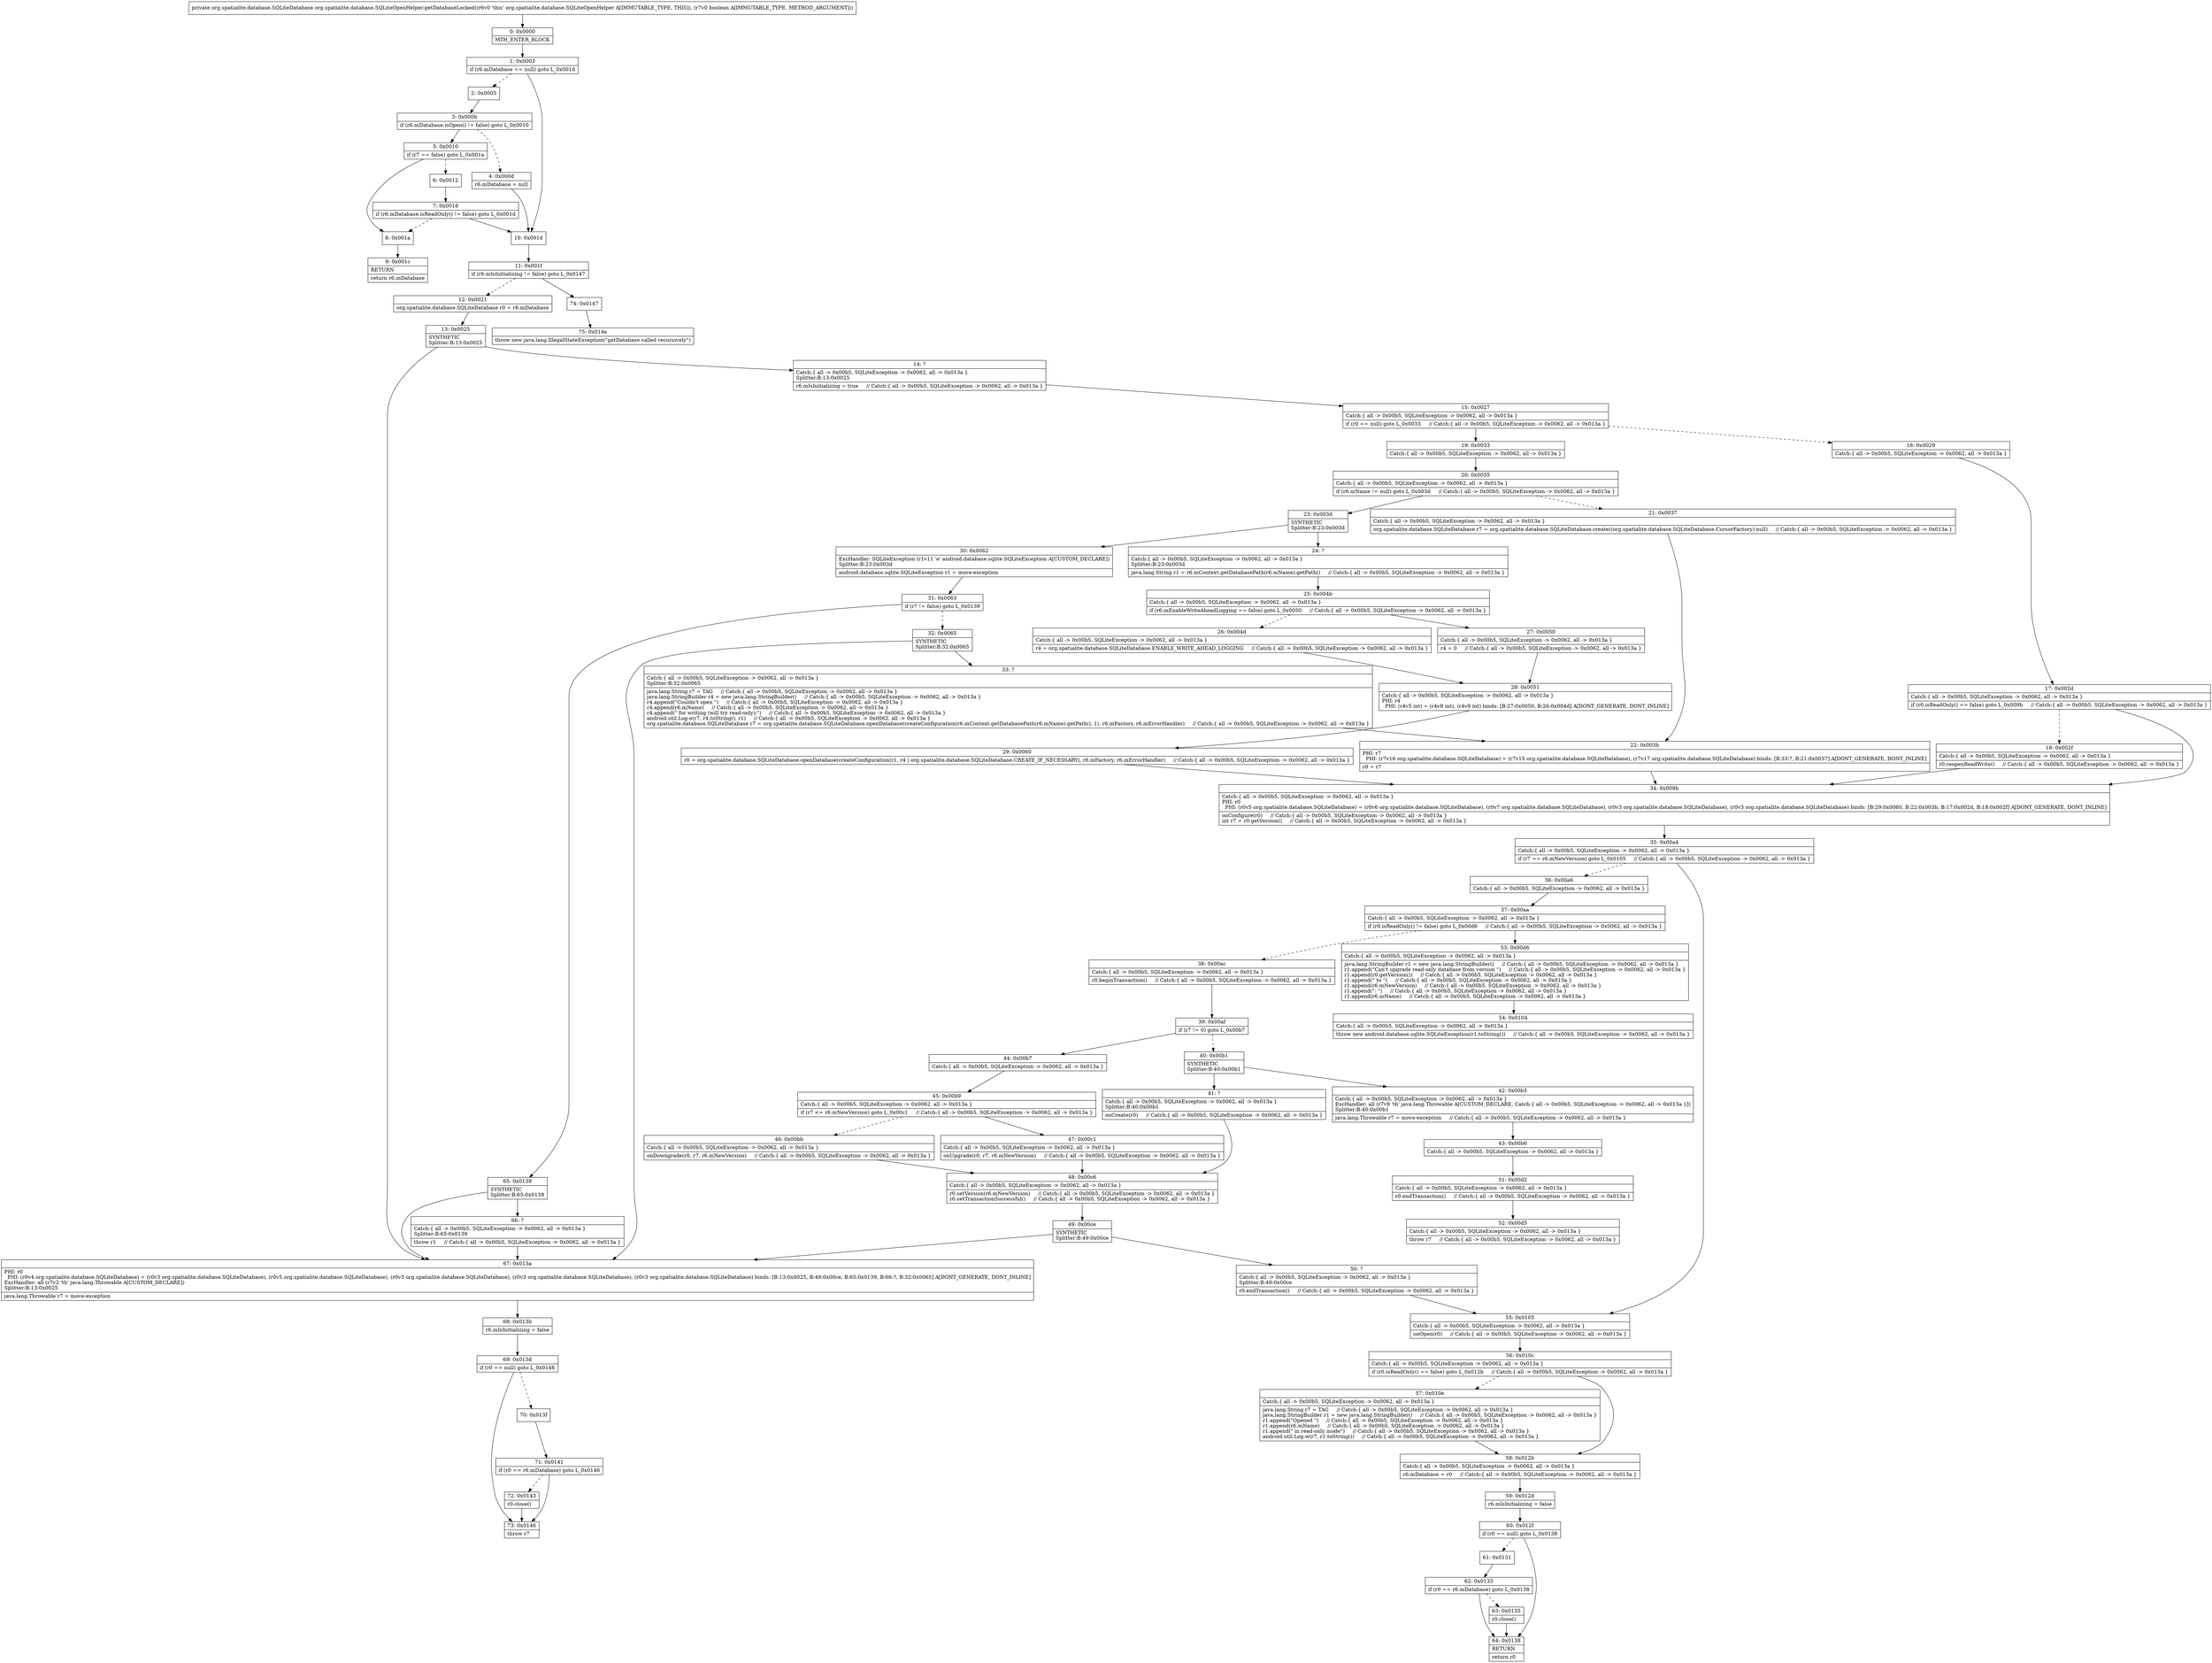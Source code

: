 digraph "CFG fororg.spatialite.database.SQLiteOpenHelper.getDatabaseLocked(Z)Lorg\/spatialite\/database\/SQLiteDatabase;" {
Node_0 [shape=record,label="{0\:\ 0x0000|MTH_ENTER_BLOCK\l}"];
Node_1 [shape=record,label="{1\:\ 0x0003|if (r6.mDatabase == null) goto L_0x001d\l}"];
Node_2 [shape=record,label="{2\:\ 0x0005}"];
Node_3 [shape=record,label="{3\:\ 0x000b|if (r6.mDatabase.isOpen() != false) goto L_0x0010\l}"];
Node_4 [shape=record,label="{4\:\ 0x000d|r6.mDatabase = null\l}"];
Node_5 [shape=record,label="{5\:\ 0x0010|if (r7 == false) goto L_0x001a\l}"];
Node_6 [shape=record,label="{6\:\ 0x0012}"];
Node_7 [shape=record,label="{7\:\ 0x0018|if (r6.mDatabase.isReadOnly() != false) goto L_0x001d\l}"];
Node_8 [shape=record,label="{8\:\ 0x001a}"];
Node_9 [shape=record,label="{9\:\ 0x001c|RETURN\l|return r6.mDatabase\l}"];
Node_10 [shape=record,label="{10\:\ 0x001d}"];
Node_11 [shape=record,label="{11\:\ 0x001f|if (r6.mIsInitializing != false) goto L_0x0147\l}"];
Node_12 [shape=record,label="{12\:\ 0x0021|org.spatialite.database.SQLiteDatabase r0 = r6.mDatabase\l}"];
Node_13 [shape=record,label="{13\:\ 0x0025|SYNTHETIC\lSplitter:B:13:0x0025\l}"];
Node_14 [shape=record,label="{14\:\ ?|Catch:\{ all \-\> 0x00b5, SQLiteException \-\> 0x0062, all \-\> 0x013a \}\lSplitter:B:13:0x0025\l|r6.mIsInitializing = true     \/\/ Catch:\{ all \-\> 0x00b5, SQLiteException \-\> 0x0062, all \-\> 0x013a \}\l}"];
Node_15 [shape=record,label="{15\:\ 0x0027|Catch:\{ all \-\> 0x00b5, SQLiteException \-\> 0x0062, all \-\> 0x013a \}\l|if (r0 == null) goto L_0x0033     \/\/ Catch:\{ all \-\> 0x00b5, SQLiteException \-\> 0x0062, all \-\> 0x013a \}\l}"];
Node_16 [shape=record,label="{16\:\ 0x0029|Catch:\{ all \-\> 0x00b5, SQLiteException \-\> 0x0062, all \-\> 0x013a \}\l}"];
Node_17 [shape=record,label="{17\:\ 0x002d|Catch:\{ all \-\> 0x00b5, SQLiteException \-\> 0x0062, all \-\> 0x013a \}\l|if (r0.isReadOnly() == false) goto L_0x009b     \/\/ Catch:\{ all \-\> 0x00b5, SQLiteException \-\> 0x0062, all \-\> 0x013a \}\l}"];
Node_18 [shape=record,label="{18\:\ 0x002f|Catch:\{ all \-\> 0x00b5, SQLiteException \-\> 0x0062, all \-\> 0x013a \}\l|r0.reopenReadWrite()     \/\/ Catch:\{ all \-\> 0x00b5, SQLiteException \-\> 0x0062, all \-\> 0x013a \}\l}"];
Node_19 [shape=record,label="{19\:\ 0x0033|Catch:\{ all \-\> 0x00b5, SQLiteException \-\> 0x0062, all \-\> 0x013a \}\l}"];
Node_20 [shape=record,label="{20\:\ 0x0035|Catch:\{ all \-\> 0x00b5, SQLiteException \-\> 0x0062, all \-\> 0x013a \}\l|if (r6.mName != null) goto L_0x003d     \/\/ Catch:\{ all \-\> 0x00b5, SQLiteException \-\> 0x0062, all \-\> 0x013a \}\l}"];
Node_21 [shape=record,label="{21\:\ 0x0037|Catch:\{ all \-\> 0x00b5, SQLiteException \-\> 0x0062, all \-\> 0x013a \}\l|org.spatialite.database.SQLiteDatabase r7 = org.spatialite.database.SQLiteDatabase.create((org.spatialite.database.SQLiteDatabase.CursorFactory) null)     \/\/ Catch:\{ all \-\> 0x00b5, SQLiteException \-\> 0x0062, all \-\> 0x013a \}\l}"];
Node_22 [shape=record,label="{22\:\ 0x003b|PHI: r7 \l  PHI: (r7v16 org.spatialite.database.SQLiteDatabase) = (r7v15 org.spatialite.database.SQLiteDatabase), (r7v17 org.spatialite.database.SQLiteDatabase) binds: [B:33:?, B:21:0x0037] A[DONT_GENERATE, DONT_INLINE]\l|r0 = r7\l}"];
Node_23 [shape=record,label="{23\:\ 0x003d|SYNTHETIC\lSplitter:B:23:0x003d\l}"];
Node_24 [shape=record,label="{24\:\ ?|Catch:\{ all \-\> 0x00b5, SQLiteException \-\> 0x0062, all \-\> 0x013a \}\lSplitter:B:23:0x003d\l|java.lang.String r1 = r6.mContext.getDatabasePath(r6.mName).getPath()     \/\/ Catch:\{ all \-\> 0x00b5, SQLiteException \-\> 0x0062, all \-\> 0x013a \}\l}"];
Node_25 [shape=record,label="{25\:\ 0x004b|Catch:\{ all \-\> 0x00b5, SQLiteException \-\> 0x0062, all \-\> 0x013a \}\l|if (r6.mEnableWriteAheadLogging == false) goto L_0x0050     \/\/ Catch:\{ all \-\> 0x00b5, SQLiteException \-\> 0x0062, all \-\> 0x013a \}\l}"];
Node_26 [shape=record,label="{26\:\ 0x004d|Catch:\{ all \-\> 0x00b5, SQLiteException \-\> 0x0062, all \-\> 0x013a \}\l|r4 = org.spatialite.database.SQLiteDatabase.ENABLE_WRITE_AHEAD_LOGGING     \/\/ Catch:\{ all \-\> 0x00b5, SQLiteException \-\> 0x0062, all \-\> 0x013a \}\l}"];
Node_27 [shape=record,label="{27\:\ 0x0050|Catch:\{ all \-\> 0x00b5, SQLiteException \-\> 0x0062, all \-\> 0x013a \}\l|r4 = 0     \/\/ Catch:\{ all \-\> 0x00b5, SQLiteException \-\> 0x0062, all \-\> 0x013a \}\l}"];
Node_28 [shape=record,label="{28\:\ 0x0051|Catch:\{ all \-\> 0x00b5, SQLiteException \-\> 0x0062, all \-\> 0x013a \}\lPHI: r4 \l  PHI: (r4v5 int) = (r4v8 int), (r4v9 int) binds: [B:27:0x0050, B:26:0x004d] A[DONT_GENERATE, DONT_INLINE]\l}"];
Node_29 [shape=record,label="{29\:\ 0x0060|r0 = org.spatialite.database.SQLiteDatabase.openDatabase(createConfiguration(r1, r4 \| org.spatialite.database.SQLiteDatabase.CREATE_IF_NECESSARY), r6.mFactory, r6.mErrorHandler)     \/\/ Catch:\{ all \-\> 0x00b5, SQLiteException \-\> 0x0062, all \-\> 0x013a \}\l}"];
Node_30 [shape=record,label="{30\:\ 0x0062|ExcHandler: SQLiteException (r1v11 'e' android.database.sqlite.SQLiteException A[CUSTOM_DECLARE])\lSplitter:B:23:0x003d\l|android.database.sqlite.SQLiteException r1 = move\-exception\l}"];
Node_31 [shape=record,label="{31\:\ 0x0063|if (r7 != false) goto L_0x0139\l}"];
Node_32 [shape=record,label="{32\:\ 0x0065|SYNTHETIC\lSplitter:B:32:0x0065\l}"];
Node_33 [shape=record,label="{33\:\ ?|Catch:\{ all \-\> 0x00b5, SQLiteException \-\> 0x0062, all \-\> 0x013a \}\lSplitter:B:32:0x0065\l|java.lang.String r7 = TAG     \/\/ Catch:\{ all \-\> 0x00b5, SQLiteException \-\> 0x0062, all \-\> 0x013a \}\ljava.lang.StringBuilder r4 = new java.lang.StringBuilder()     \/\/ Catch:\{ all \-\> 0x00b5, SQLiteException \-\> 0x0062, all \-\> 0x013a \}\lr4.append(\"Couldn't open \")     \/\/ Catch:\{ all \-\> 0x00b5, SQLiteException \-\> 0x0062, all \-\> 0x013a \}\lr4.append(r6.mName)     \/\/ Catch:\{ all \-\> 0x00b5, SQLiteException \-\> 0x0062, all \-\> 0x013a \}\lr4.append(\" for writing (will try read\-only):\")     \/\/ Catch:\{ all \-\> 0x00b5, SQLiteException \-\> 0x0062, all \-\> 0x013a \}\landroid.util.Log.e(r7, r4.toString(), r1)     \/\/ Catch:\{ all \-\> 0x00b5, SQLiteException \-\> 0x0062, all \-\> 0x013a \}\lorg.spatialite.database.SQLiteDatabase r7 = org.spatialite.database.SQLiteDatabase.openDatabase(createConfiguration(r6.mContext.getDatabasePath(r6.mName).getPath(), 1), r6.mFactory, r6.mErrorHandler)     \/\/ Catch:\{ all \-\> 0x00b5, SQLiteException \-\> 0x0062, all \-\> 0x013a \}\l}"];
Node_34 [shape=record,label="{34\:\ 0x009b|Catch:\{ all \-\> 0x00b5, SQLiteException \-\> 0x0062, all \-\> 0x013a \}\lPHI: r0 \l  PHI: (r0v5 org.spatialite.database.SQLiteDatabase) = (r0v6 org.spatialite.database.SQLiteDatabase), (r0v7 org.spatialite.database.SQLiteDatabase), (r0v3 org.spatialite.database.SQLiteDatabase), (r0v3 org.spatialite.database.SQLiteDatabase) binds: [B:29:0x0060, B:22:0x003b, B:17:0x002d, B:18:0x002f] A[DONT_GENERATE, DONT_INLINE]\l|onConfigure(r0)     \/\/ Catch:\{ all \-\> 0x00b5, SQLiteException \-\> 0x0062, all \-\> 0x013a \}\lint r7 = r0.getVersion()     \/\/ Catch:\{ all \-\> 0x00b5, SQLiteException \-\> 0x0062, all \-\> 0x013a \}\l}"];
Node_35 [shape=record,label="{35\:\ 0x00a4|Catch:\{ all \-\> 0x00b5, SQLiteException \-\> 0x0062, all \-\> 0x013a \}\l|if (r7 == r6.mNewVersion) goto L_0x0105     \/\/ Catch:\{ all \-\> 0x00b5, SQLiteException \-\> 0x0062, all \-\> 0x013a \}\l}"];
Node_36 [shape=record,label="{36\:\ 0x00a6|Catch:\{ all \-\> 0x00b5, SQLiteException \-\> 0x0062, all \-\> 0x013a \}\l}"];
Node_37 [shape=record,label="{37\:\ 0x00aa|Catch:\{ all \-\> 0x00b5, SQLiteException \-\> 0x0062, all \-\> 0x013a \}\l|if (r0.isReadOnly() != false) goto L_0x00d6     \/\/ Catch:\{ all \-\> 0x00b5, SQLiteException \-\> 0x0062, all \-\> 0x013a \}\l}"];
Node_38 [shape=record,label="{38\:\ 0x00ac|Catch:\{ all \-\> 0x00b5, SQLiteException \-\> 0x0062, all \-\> 0x013a \}\l|r0.beginTransaction()     \/\/ Catch:\{ all \-\> 0x00b5, SQLiteException \-\> 0x0062, all \-\> 0x013a \}\l}"];
Node_39 [shape=record,label="{39\:\ 0x00af|if (r7 != 0) goto L_0x00b7\l}"];
Node_40 [shape=record,label="{40\:\ 0x00b1|SYNTHETIC\lSplitter:B:40:0x00b1\l}"];
Node_41 [shape=record,label="{41\:\ ?|Catch:\{ all \-\> 0x00b5, SQLiteException \-\> 0x0062, all \-\> 0x013a \}\lSplitter:B:40:0x00b1\l|onCreate(r0)     \/\/ Catch:\{ all \-\> 0x00b5, SQLiteException \-\> 0x0062, all \-\> 0x013a \}\l}"];
Node_42 [shape=record,label="{42\:\ 0x00b5|Catch:\{ all \-\> 0x00b5, SQLiteException \-\> 0x0062, all \-\> 0x013a \}\lExcHandler: all (r7v9 'th' java.lang.Throwable A[CUSTOM_DECLARE, Catch:\{ all \-\> 0x00b5, SQLiteException \-\> 0x0062, all \-\> 0x013a \}])\lSplitter:B:40:0x00b1\l|java.lang.Throwable r7 = move\-exception     \/\/ Catch:\{ all \-\> 0x00b5, SQLiteException \-\> 0x0062, all \-\> 0x013a \}\l}"];
Node_43 [shape=record,label="{43\:\ 0x00b6|Catch:\{ all \-\> 0x00b5, SQLiteException \-\> 0x0062, all \-\> 0x013a \}\l}"];
Node_44 [shape=record,label="{44\:\ 0x00b7|Catch:\{ all \-\> 0x00b5, SQLiteException \-\> 0x0062, all \-\> 0x013a \}\l}"];
Node_45 [shape=record,label="{45\:\ 0x00b9|Catch:\{ all \-\> 0x00b5, SQLiteException \-\> 0x0062, all \-\> 0x013a \}\l|if (r7 \<= r6.mNewVersion) goto L_0x00c1     \/\/ Catch:\{ all \-\> 0x00b5, SQLiteException \-\> 0x0062, all \-\> 0x013a \}\l}"];
Node_46 [shape=record,label="{46\:\ 0x00bb|Catch:\{ all \-\> 0x00b5, SQLiteException \-\> 0x0062, all \-\> 0x013a \}\l|onDowngrade(r0, r7, r6.mNewVersion)     \/\/ Catch:\{ all \-\> 0x00b5, SQLiteException \-\> 0x0062, all \-\> 0x013a \}\l}"];
Node_47 [shape=record,label="{47\:\ 0x00c1|Catch:\{ all \-\> 0x00b5, SQLiteException \-\> 0x0062, all \-\> 0x013a \}\l|onUpgrade(r0, r7, r6.mNewVersion)     \/\/ Catch:\{ all \-\> 0x00b5, SQLiteException \-\> 0x0062, all \-\> 0x013a \}\l}"];
Node_48 [shape=record,label="{48\:\ 0x00c6|Catch:\{ all \-\> 0x00b5, SQLiteException \-\> 0x0062, all \-\> 0x013a \}\l|r0.setVersion(r6.mNewVersion)     \/\/ Catch:\{ all \-\> 0x00b5, SQLiteException \-\> 0x0062, all \-\> 0x013a \}\lr0.setTransactionSuccessful()     \/\/ Catch:\{ all \-\> 0x00b5, SQLiteException \-\> 0x0062, all \-\> 0x013a \}\l}"];
Node_49 [shape=record,label="{49\:\ 0x00ce|SYNTHETIC\lSplitter:B:49:0x00ce\l}"];
Node_50 [shape=record,label="{50\:\ ?|Catch:\{ all \-\> 0x00b5, SQLiteException \-\> 0x0062, all \-\> 0x013a \}\lSplitter:B:49:0x00ce\l|r0.endTransaction()     \/\/ Catch:\{ all \-\> 0x00b5, SQLiteException \-\> 0x0062, all \-\> 0x013a \}\l}"];
Node_51 [shape=record,label="{51\:\ 0x00d2|Catch:\{ all \-\> 0x00b5, SQLiteException \-\> 0x0062, all \-\> 0x013a \}\l|r0.endTransaction()     \/\/ Catch:\{ all \-\> 0x00b5, SQLiteException \-\> 0x0062, all \-\> 0x013a \}\l}"];
Node_52 [shape=record,label="{52\:\ 0x00d5|Catch:\{ all \-\> 0x00b5, SQLiteException \-\> 0x0062, all \-\> 0x013a \}\l|throw r7     \/\/ Catch:\{ all \-\> 0x00b5, SQLiteException \-\> 0x0062, all \-\> 0x013a \}\l}"];
Node_53 [shape=record,label="{53\:\ 0x00d6|Catch:\{ all \-\> 0x00b5, SQLiteException \-\> 0x0062, all \-\> 0x013a \}\l|java.lang.StringBuilder r1 = new java.lang.StringBuilder()     \/\/ Catch:\{ all \-\> 0x00b5, SQLiteException \-\> 0x0062, all \-\> 0x013a \}\lr1.append(\"Can't upgrade read\-only database from version \")     \/\/ Catch:\{ all \-\> 0x00b5, SQLiteException \-\> 0x0062, all \-\> 0x013a \}\lr1.append(r0.getVersion())     \/\/ Catch:\{ all \-\> 0x00b5, SQLiteException \-\> 0x0062, all \-\> 0x013a \}\lr1.append(\" to \")     \/\/ Catch:\{ all \-\> 0x00b5, SQLiteException \-\> 0x0062, all \-\> 0x013a \}\lr1.append(r6.mNewVersion)     \/\/ Catch:\{ all \-\> 0x00b5, SQLiteException \-\> 0x0062, all \-\> 0x013a \}\lr1.append(\": \")     \/\/ Catch:\{ all \-\> 0x00b5, SQLiteException \-\> 0x0062, all \-\> 0x013a \}\lr1.append(r6.mName)     \/\/ Catch:\{ all \-\> 0x00b5, SQLiteException \-\> 0x0062, all \-\> 0x013a \}\l}"];
Node_54 [shape=record,label="{54\:\ 0x0104|Catch:\{ all \-\> 0x00b5, SQLiteException \-\> 0x0062, all \-\> 0x013a \}\l|throw new android.database.sqlite.SQLiteException(r1.toString())     \/\/ Catch:\{ all \-\> 0x00b5, SQLiteException \-\> 0x0062, all \-\> 0x013a \}\l}"];
Node_55 [shape=record,label="{55\:\ 0x0105|Catch:\{ all \-\> 0x00b5, SQLiteException \-\> 0x0062, all \-\> 0x013a \}\l|onOpen(r0)     \/\/ Catch:\{ all \-\> 0x00b5, SQLiteException \-\> 0x0062, all \-\> 0x013a \}\l}"];
Node_56 [shape=record,label="{56\:\ 0x010c|Catch:\{ all \-\> 0x00b5, SQLiteException \-\> 0x0062, all \-\> 0x013a \}\l|if (r0.isReadOnly() == false) goto L_0x012b     \/\/ Catch:\{ all \-\> 0x00b5, SQLiteException \-\> 0x0062, all \-\> 0x013a \}\l}"];
Node_57 [shape=record,label="{57\:\ 0x010e|Catch:\{ all \-\> 0x00b5, SQLiteException \-\> 0x0062, all \-\> 0x013a \}\l|java.lang.String r7 = TAG     \/\/ Catch:\{ all \-\> 0x00b5, SQLiteException \-\> 0x0062, all \-\> 0x013a \}\ljava.lang.StringBuilder r1 = new java.lang.StringBuilder()     \/\/ Catch:\{ all \-\> 0x00b5, SQLiteException \-\> 0x0062, all \-\> 0x013a \}\lr1.append(\"Opened \")     \/\/ Catch:\{ all \-\> 0x00b5, SQLiteException \-\> 0x0062, all \-\> 0x013a \}\lr1.append(r6.mName)     \/\/ Catch:\{ all \-\> 0x00b5, SQLiteException \-\> 0x0062, all \-\> 0x013a \}\lr1.append(\" in read\-only mode\")     \/\/ Catch:\{ all \-\> 0x00b5, SQLiteException \-\> 0x0062, all \-\> 0x013a \}\landroid.util.Log.w(r7, r1.toString())     \/\/ Catch:\{ all \-\> 0x00b5, SQLiteException \-\> 0x0062, all \-\> 0x013a \}\l}"];
Node_58 [shape=record,label="{58\:\ 0x012b|Catch:\{ all \-\> 0x00b5, SQLiteException \-\> 0x0062, all \-\> 0x013a \}\l|r6.mDatabase = r0     \/\/ Catch:\{ all \-\> 0x00b5, SQLiteException \-\> 0x0062, all \-\> 0x013a \}\l}"];
Node_59 [shape=record,label="{59\:\ 0x012d|r6.mIsInitializing = false\l}"];
Node_60 [shape=record,label="{60\:\ 0x012f|if (r0 == null) goto L_0x0138\l}"];
Node_61 [shape=record,label="{61\:\ 0x0131}"];
Node_62 [shape=record,label="{62\:\ 0x0133|if (r0 == r6.mDatabase) goto L_0x0138\l}"];
Node_63 [shape=record,label="{63\:\ 0x0135|r0.close()\l}"];
Node_64 [shape=record,label="{64\:\ 0x0138|RETURN\l|return r0\l}"];
Node_65 [shape=record,label="{65\:\ 0x0139|SYNTHETIC\lSplitter:B:65:0x0139\l}"];
Node_66 [shape=record,label="{66\:\ ?|Catch:\{ all \-\> 0x00b5, SQLiteException \-\> 0x0062, all \-\> 0x013a \}\lSplitter:B:65:0x0139\l|throw r1     \/\/ Catch:\{ all \-\> 0x00b5, SQLiteException \-\> 0x0062, all \-\> 0x013a \}\l}"];
Node_67 [shape=record,label="{67\:\ 0x013a|PHI: r0 \l  PHI: (r0v4 org.spatialite.database.SQLiteDatabase) = (r0v3 org.spatialite.database.SQLiteDatabase), (r0v5 org.spatialite.database.SQLiteDatabase), (r0v3 org.spatialite.database.SQLiteDatabase), (r0v3 org.spatialite.database.SQLiteDatabase), (r0v3 org.spatialite.database.SQLiteDatabase) binds: [B:13:0x0025, B:49:0x00ce, B:65:0x0139, B:66:?, B:32:0x0065] A[DONT_GENERATE, DONT_INLINE]\lExcHandler: all (r7v2 'th' java.lang.Throwable A[CUSTOM_DECLARE])\lSplitter:B:13:0x0025\l|java.lang.Throwable r7 = move\-exception\l}"];
Node_68 [shape=record,label="{68\:\ 0x013b|r6.mIsInitializing = false\l}"];
Node_69 [shape=record,label="{69\:\ 0x013d|if (r0 == null) goto L_0x0146\l}"];
Node_70 [shape=record,label="{70\:\ 0x013f}"];
Node_71 [shape=record,label="{71\:\ 0x0141|if (r0 == r6.mDatabase) goto L_0x0146\l}"];
Node_72 [shape=record,label="{72\:\ 0x0143|r0.close()\l}"];
Node_73 [shape=record,label="{73\:\ 0x0146|throw r7\l}"];
Node_74 [shape=record,label="{74\:\ 0x0147}"];
Node_75 [shape=record,label="{75\:\ 0x014e|throw new java.lang.IllegalStateException(\"getDatabase called recursively\")\l}"];
MethodNode[shape=record,label="{private org.spatialite.database.SQLiteDatabase org.spatialite.database.SQLiteOpenHelper.getDatabaseLocked((r6v0 'this' org.spatialite.database.SQLiteOpenHelper A[IMMUTABLE_TYPE, THIS]), (r7v0 boolean A[IMMUTABLE_TYPE, METHOD_ARGUMENT])) }"];
MethodNode -> Node_0;
Node_0 -> Node_1;
Node_1 -> Node_2[style=dashed];
Node_1 -> Node_10;
Node_2 -> Node_3;
Node_3 -> Node_4[style=dashed];
Node_3 -> Node_5;
Node_4 -> Node_10;
Node_5 -> Node_6[style=dashed];
Node_5 -> Node_8;
Node_6 -> Node_7;
Node_7 -> Node_8[style=dashed];
Node_7 -> Node_10;
Node_8 -> Node_9;
Node_10 -> Node_11;
Node_11 -> Node_12[style=dashed];
Node_11 -> Node_74;
Node_12 -> Node_13;
Node_13 -> Node_14;
Node_13 -> Node_67;
Node_14 -> Node_15;
Node_15 -> Node_16[style=dashed];
Node_15 -> Node_19;
Node_16 -> Node_17;
Node_17 -> Node_18[style=dashed];
Node_17 -> Node_34;
Node_18 -> Node_34;
Node_19 -> Node_20;
Node_20 -> Node_21[style=dashed];
Node_20 -> Node_23;
Node_21 -> Node_22;
Node_22 -> Node_34;
Node_23 -> Node_24;
Node_23 -> Node_30;
Node_24 -> Node_25;
Node_25 -> Node_26[style=dashed];
Node_25 -> Node_27;
Node_26 -> Node_28;
Node_27 -> Node_28;
Node_28 -> Node_29;
Node_29 -> Node_34;
Node_30 -> Node_31;
Node_31 -> Node_32[style=dashed];
Node_31 -> Node_65;
Node_32 -> Node_33;
Node_32 -> Node_67;
Node_33 -> Node_22;
Node_34 -> Node_35;
Node_35 -> Node_36[style=dashed];
Node_35 -> Node_55;
Node_36 -> Node_37;
Node_37 -> Node_38[style=dashed];
Node_37 -> Node_53;
Node_38 -> Node_39;
Node_39 -> Node_40[style=dashed];
Node_39 -> Node_44;
Node_40 -> Node_41;
Node_40 -> Node_42;
Node_41 -> Node_48;
Node_42 -> Node_43;
Node_43 -> Node_51;
Node_44 -> Node_45;
Node_45 -> Node_46[style=dashed];
Node_45 -> Node_47;
Node_46 -> Node_48;
Node_47 -> Node_48;
Node_48 -> Node_49;
Node_49 -> Node_50;
Node_49 -> Node_67;
Node_50 -> Node_55;
Node_51 -> Node_52;
Node_53 -> Node_54;
Node_55 -> Node_56;
Node_56 -> Node_57[style=dashed];
Node_56 -> Node_58;
Node_57 -> Node_58;
Node_58 -> Node_59;
Node_59 -> Node_60;
Node_60 -> Node_61[style=dashed];
Node_60 -> Node_64;
Node_61 -> Node_62;
Node_62 -> Node_63[style=dashed];
Node_62 -> Node_64;
Node_63 -> Node_64;
Node_65 -> Node_66;
Node_65 -> Node_67;
Node_66 -> Node_67;
Node_67 -> Node_68;
Node_68 -> Node_69;
Node_69 -> Node_70[style=dashed];
Node_69 -> Node_73;
Node_70 -> Node_71;
Node_71 -> Node_72[style=dashed];
Node_71 -> Node_73;
Node_72 -> Node_73;
Node_74 -> Node_75;
}

